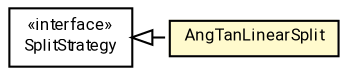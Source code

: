 #!/usr/local/bin/dot
#
# Class diagram 
# Generated by UMLGraph version R5_7_2-60-g0e99a6 (http://www.spinellis.gr/umlgraph/)
#

digraph G {
	graph [fontnames="svg"]
	edge [fontname="Roboto",fontsize=7,labelfontname="Roboto",labelfontsize=7,color="black"];
	node [fontname="Roboto",fontcolor="black",fontsize=8,shape=plaintext,margin=0,width=0,height=0];
	nodesep=0.15;
	ranksep=0.25;
	rankdir=LR;
	// de.lmu.ifi.dbs.elki.index.tree.spatial.rstarvariants.strategies.split.SplitStrategy
	c1542966 [label=<<table title="de.lmu.ifi.dbs.elki.index.tree.spatial.rstarvariants.strategies.split.SplitStrategy" border="0" cellborder="1" cellspacing="0" cellpadding="2" href="SplitStrategy.html" target="_parent">
		<tr><td><table border="0" cellspacing="0" cellpadding="1">
		<tr><td align="center" balign="center"> &#171;interface&#187; </td></tr>
		<tr><td align="center" balign="center"> <font face="Roboto">SplitStrategy</font> </td></tr>
		</table></td></tr>
		</table>>, URL="SplitStrategy.html"];
	// de.lmu.ifi.dbs.elki.index.tree.spatial.rstarvariants.strategies.split.AngTanLinearSplit
	c1542972 [label=<<table title="de.lmu.ifi.dbs.elki.index.tree.spatial.rstarvariants.strategies.split.AngTanLinearSplit" border="0" cellborder="1" cellspacing="0" cellpadding="2" bgcolor="lemonChiffon" href="AngTanLinearSplit.html" target="_parent">
		<tr><td><table border="0" cellspacing="0" cellpadding="1">
		<tr><td align="center" balign="center"> <font face="Roboto">AngTanLinearSplit</font> </td></tr>
		</table></td></tr>
		</table>>, URL="AngTanLinearSplit.html"];
	// de.lmu.ifi.dbs.elki.index.tree.spatial.rstarvariants.strategies.split.AngTanLinearSplit implements de.lmu.ifi.dbs.elki.index.tree.spatial.rstarvariants.strategies.split.SplitStrategy
	c1542966 -> c1542972 [arrowtail=empty,style=dashed,dir=back,weight=9];
}

